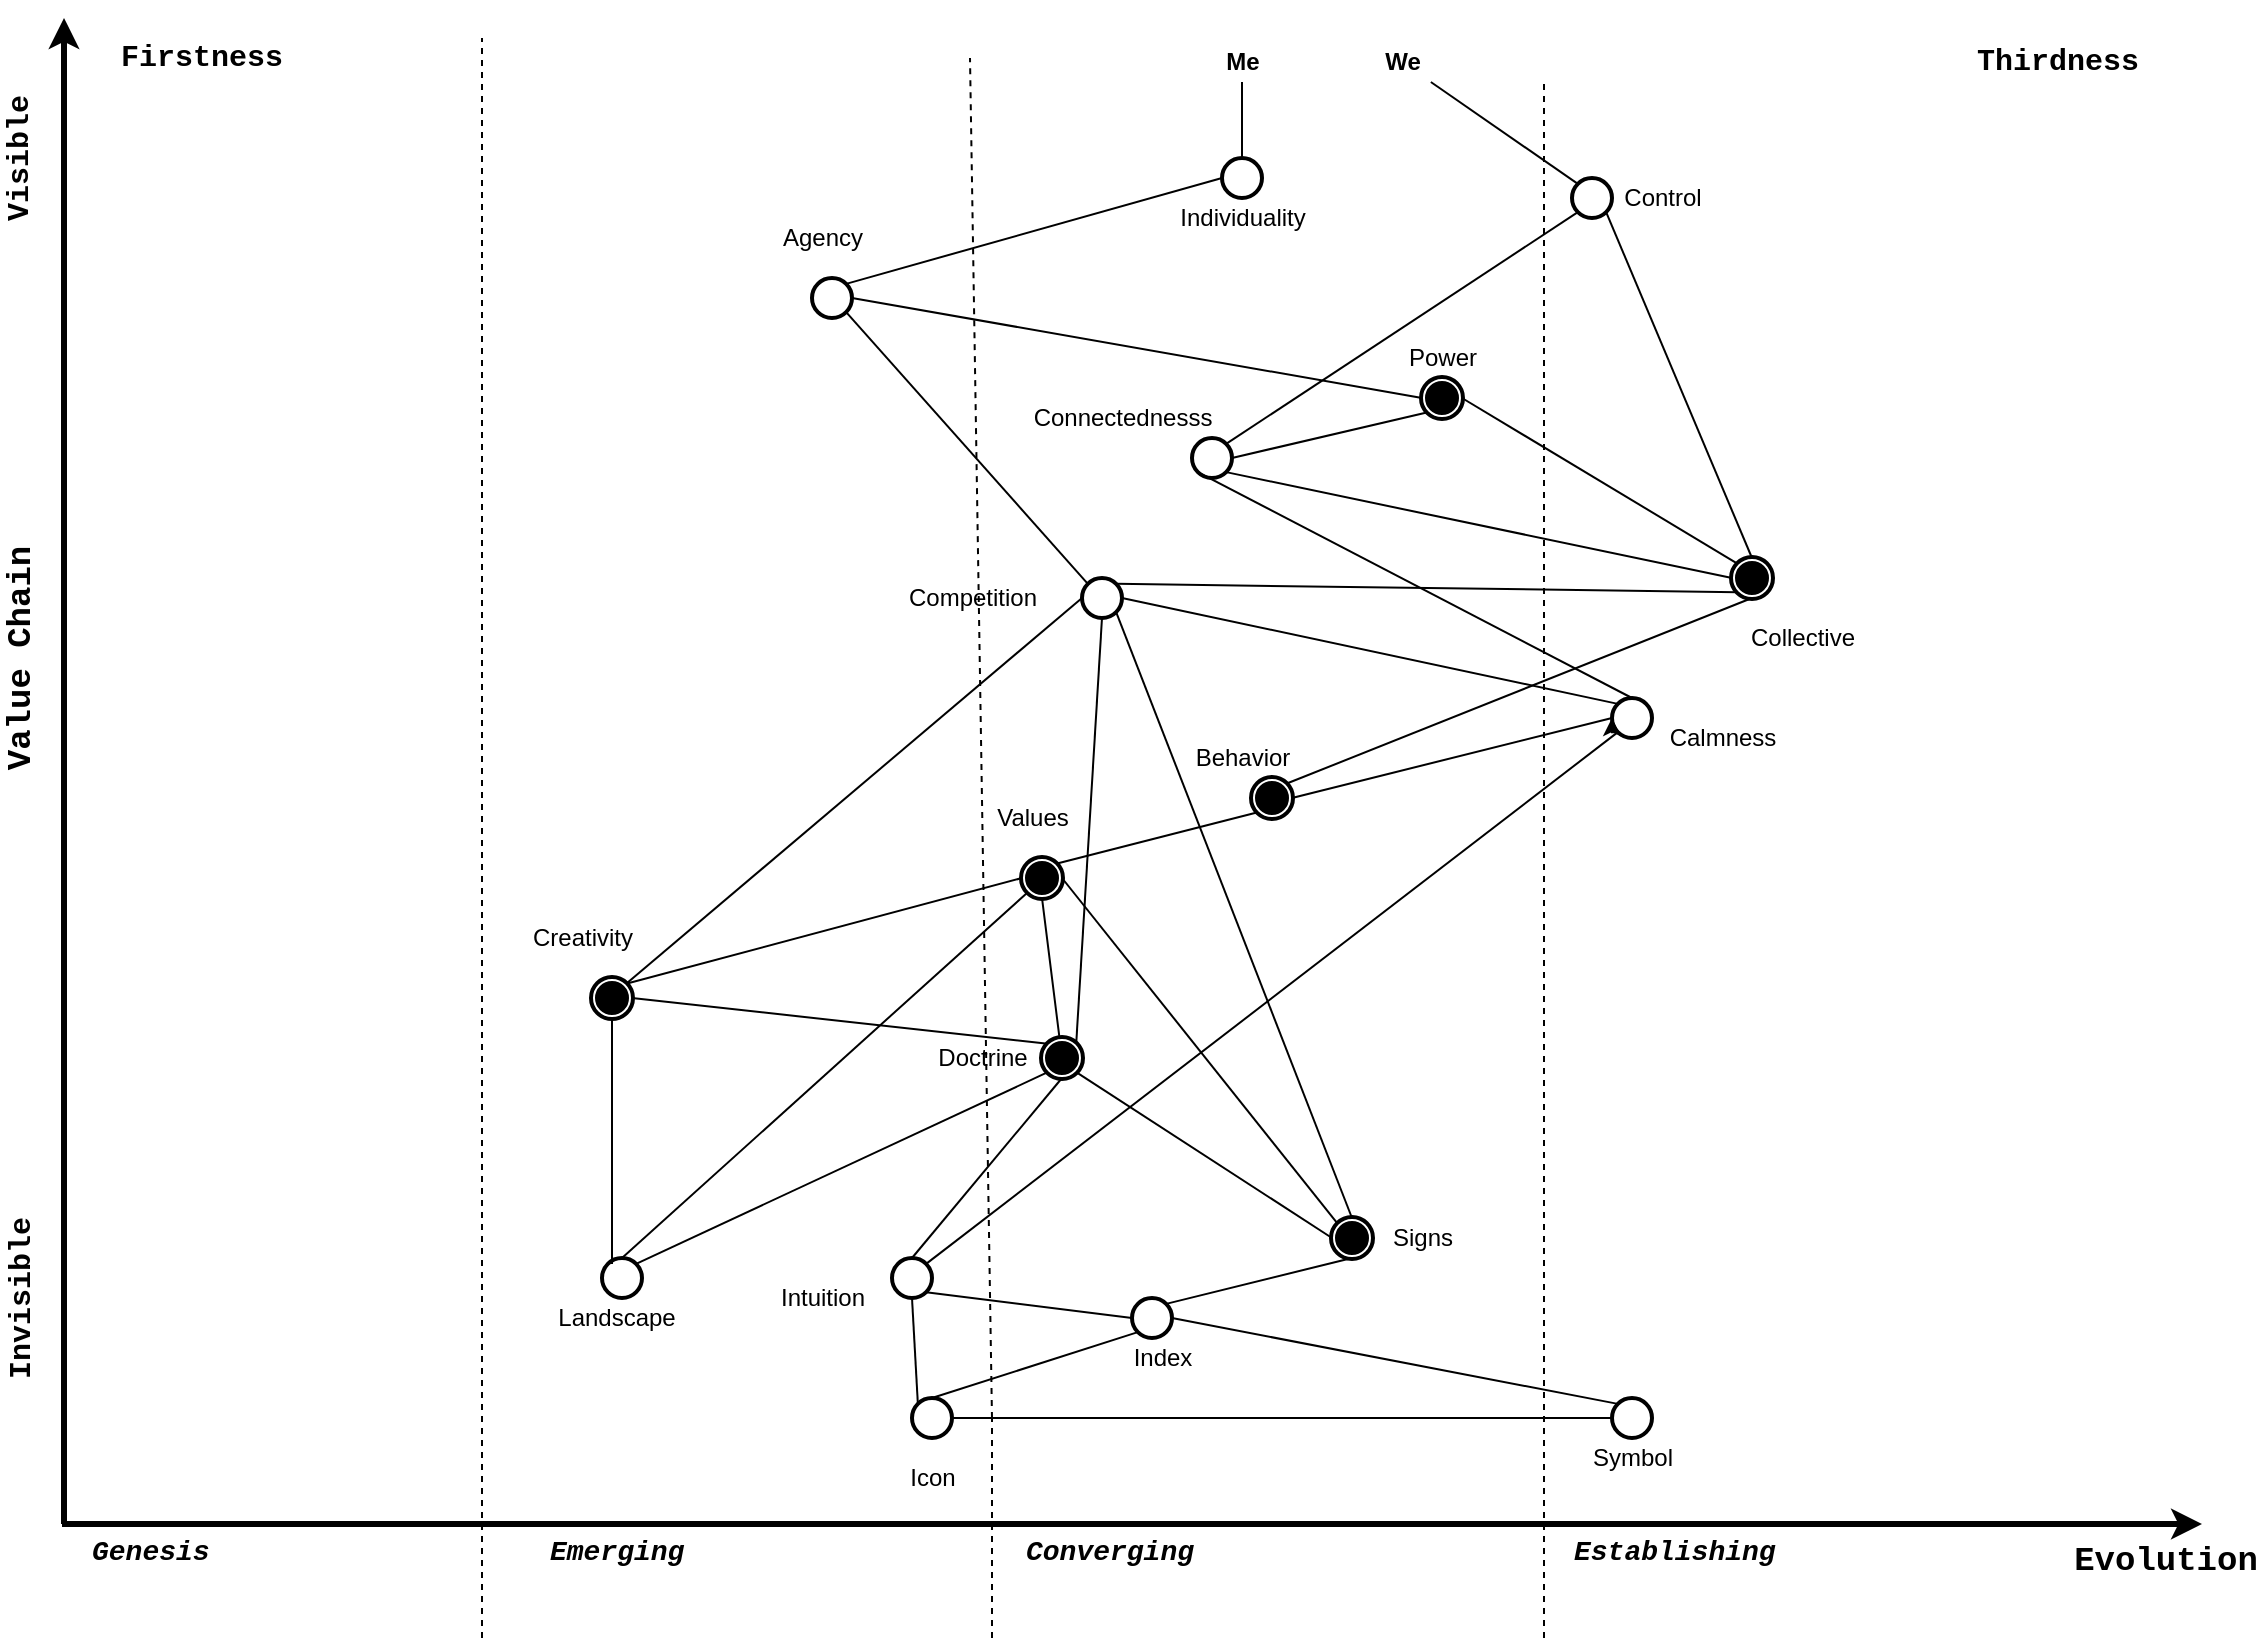 <mxfile version="13.10.2" type="github">
  <diagram id="SZ1D2dMNAJkDN81yvN-u" name="Page-1">
    <mxGraphModel dx="1779" dy="1548" grid="1" gridSize="10" guides="1" tooltips="1" connect="1" arrows="1" fold="1" page="1" pageScale="1" pageWidth="850" pageHeight="1100" math="0" shadow="0">
      <root>
        <mxCell id="0" />
        <mxCell id="1" parent="0" />
        <UserObject label="" tooltip="Wardley Mapping Canvas" id="ZytXiSbGGcMKnFnPFabf-16">
          <mxCell style="endArrow=none;dashed=1;html=1;strokeWidth=1;fontSize=26;strokeColor=#000000;" edge="1" parent="1">
            <mxGeometry width="50" height="50" relative="1" as="geometry">
              <mxPoint x="65" y="650.0" as="sourcePoint" />
              <mxPoint x="65" y="-150" as="targetPoint" />
            </mxGeometry>
          </mxCell>
        </UserObject>
        <mxCell id="ZytXiSbGGcMKnFnPFabf-17" value="" style="endArrow=none;dashed=1;html=1;strokeWidth=1;fontSize=26;strokeColor=#000000;" edge="1" parent="1">
          <mxGeometry width="50" height="50" relative="1" as="geometry">
            <mxPoint x="320" y="540" as="sourcePoint" />
            <mxPoint x="309.0" y="-140" as="targetPoint" />
          </mxGeometry>
        </mxCell>
        <mxCell id="ZytXiSbGGcMKnFnPFabf-18" value="" style="endArrow=none;dashed=1;html=1;strokeWidth=1;fontSize=26;strokeColor=#000000;" edge="1" parent="1">
          <mxGeometry width="50" height="50" relative="1" as="geometry">
            <mxPoint x="596.0" y="650.0" as="sourcePoint" />
            <mxPoint x="596.0" y="-130" as="targetPoint" />
          </mxGeometry>
        </mxCell>
        <mxCell id="ZytXiSbGGcMKnFnPFabf-19" value="" style="endArrow=classic;html=1;strokeWidth=3;fontSize=26;" edge="1" parent="1">
          <mxGeometry width="50" height="50" relative="1" as="geometry">
            <mxPoint x="-144" y="593.0" as="sourcePoint" />
            <mxPoint x="-144" y="-160" as="targetPoint" />
          </mxGeometry>
        </mxCell>
        <mxCell id="ZytXiSbGGcMKnFnPFabf-20" value="" style="endArrow=classic;html=1;strokeWidth=3;fontSize=26;" edge="1" parent="1">
          <mxGeometry width="50" height="50" relative="1" as="geometry">
            <mxPoint x="-145.0" y="593.0" as="sourcePoint" />
            <mxPoint x="925.0" y="593.0" as="targetPoint" />
          </mxGeometry>
        </mxCell>
        <mxCell id="ZytXiSbGGcMKnFnPFabf-21" value="&lt;i&gt;Genesis&lt;/i&gt;&lt;br style=&quot;font-size: 14px&quot;&gt;" style="text;html=1;strokeColor=none;fillColor=none;align=left;verticalAlign=top;whiteSpace=wrap;rounded=0;labelPosition=center;verticalLabelPosition=middle;fontFamily=Courier New;fontStyle=1;fontSize=14;" vertex="1" parent="1">
          <mxGeometry x="-132.0" y="592" width="136" height="28" as="geometry" />
        </mxCell>
        <mxCell id="ZytXiSbGGcMKnFnPFabf-22" value="&lt;i&gt;Emerging&lt;/i&gt;" style="text;html=1;strokeColor=none;fillColor=none;align=left;verticalAlign=top;whiteSpace=wrap;rounded=0;labelPosition=center;verticalLabelPosition=middle;fontFamily=Courier New;fontStyle=1;fontSize=14;" vertex="1" parent="1">
          <mxGeometry x="97.0" y="592" width="133" height="28" as="geometry" />
        </mxCell>
        <mxCell id="ZytXiSbGGcMKnFnPFabf-23" value="&lt;i&gt;Converging&lt;/i&gt;" style="text;html=1;strokeColor=none;fillColor=none;align=left;verticalAlign=top;whiteSpace=wrap;rounded=0;labelPosition=center;verticalLabelPosition=middle;fontFamily=Courier New;fontStyle=1;fontSize=14;" vertex="1" parent="1">
          <mxGeometry x="335.0" y="592" width="165" height="28" as="geometry" />
        </mxCell>
        <mxCell id="ZytXiSbGGcMKnFnPFabf-24" value="&lt;i&gt;Establishing&lt;/i&gt;" style="text;html=1;strokeColor=none;fillColor=none;align=left;verticalAlign=top;whiteSpace=wrap;rounded=0;labelPosition=center;verticalLabelPosition=middle;fontFamily=Courier New;fontStyle=1;fontSize=14;" vertex="1" parent="1">
          <mxGeometry x="609.0" y="592" width="201" height="28" as="geometry" />
        </mxCell>
        <mxCell id="ZytXiSbGGcMKnFnPFabf-25" value="Evolution" style="text;html=1;strokeColor=none;fillColor=none;align=center;verticalAlign=middle;whiteSpace=wrap;rounded=0;shadow=0;glass=0;comic=0;fontFamily=Courier New;fontSize=17;fontStyle=1" vertex="1" parent="1">
          <mxGeometry x="872" y="602.0" width="70" height="20" as="geometry" />
        </mxCell>
        <mxCell id="ZytXiSbGGcMKnFnPFabf-26" value="Firstness" style="text;html=1;strokeColor=none;fillColor=none;align=center;verticalAlign=middle;whiteSpace=wrap;rounded=0;shadow=0;glass=0;comic=0;fontFamily=Courier New;fontSize=15;fontStyle=1" vertex="1" parent="1">
          <mxGeometry x="-130" y="-150.0" width="110" height="20" as="geometry" />
        </mxCell>
        <mxCell id="ZytXiSbGGcMKnFnPFabf-27" value="Thirdness" style="text;html=1;strokeColor=none;fillColor=none;align=center;verticalAlign=middle;whiteSpace=wrap;rounded=0;shadow=0;glass=0;comic=0;fontFamily=Courier New;fontSize=15;fontStyle=1" vertex="1" parent="1">
          <mxGeometry x="798" y="-148.0" width="110" height="20" as="geometry" />
        </mxCell>
        <mxCell id="ZytXiSbGGcMKnFnPFabf-28" value="Value Chain" style="text;html=1;strokeColor=none;fillColor=none;align=center;verticalAlign=middle;whiteSpace=wrap;rounded=0;shadow=0;glass=0;comic=0;fontFamily=Courier New;fontSize=17;fontStyle=1;rotation=-90;" vertex="1" parent="1">
          <mxGeometry x="-230" y="150.0" width="130" height="20" as="geometry" />
        </mxCell>
        <mxCell id="ZytXiSbGGcMKnFnPFabf-29" value="Visible" style="text;html=1;strokeColor=none;fillColor=none;align=center;verticalAlign=middle;whiteSpace=wrap;rounded=0;shadow=0;glass=0;comic=0;fontFamily=Courier New;fontSize=15;fontStyle=1;rotation=-90;" vertex="1" parent="1">
          <mxGeometry x="-211" y="-100.0" width="90" height="20" as="geometry" />
        </mxCell>
        <mxCell id="ZytXiSbGGcMKnFnPFabf-30" value="Invisible" style="text;html=1;strokeColor=none;fillColor=none;align=center;verticalAlign=middle;whiteSpace=wrap;rounded=0;shadow=0;glass=0;comic=0;fontFamily=Courier New;fontSize=15;fontStyle=1;rotation=-90;" vertex="1" parent="1">
          <mxGeometry x="-210" y="470.0" width="90" height="20" as="geometry" />
        </mxCell>
        <UserObject label="" tooltip="Component" id="ZytXiSbGGcMKnFnPFabf-31">
          <mxCell style="ellipse;whiteSpace=wrap;html=1;aspect=fixed;strokeColor=#000000;fillColor=#ffffff;fontFamily=Helvetica;fontSize=13;align=center;strokeWidth=2;" vertex="1" parent="1">
            <mxGeometry x="610" y="-80" width="20" height="20" as="geometry" />
          </mxCell>
        </UserObject>
        <mxCell id="ZytXiSbGGcMKnFnPFabf-34" value="Control" style="text;html=1;align=center;verticalAlign=middle;resizable=0;points=[];autosize=1;" vertex="1" parent="1">
          <mxGeometry x="630" y="-80" width="50" height="20" as="geometry" />
        </mxCell>
        <UserObject label="" tooltip="Component" id="ZytXiSbGGcMKnFnPFabf-35">
          <mxCell style="ellipse;whiteSpace=wrap;html=1;aspect=fixed;strokeColor=#000000;fillColor=#ffffff;fontFamily=Helvetica;fontSize=13;align=center;strokeWidth=2;" vertex="1" parent="1">
            <mxGeometry x="435" y="-90" width="20" height="20" as="geometry" />
          </mxCell>
        </UserObject>
        <mxCell id="ZytXiSbGGcMKnFnPFabf-36" value="Individuality" style="text;html=1;align=center;verticalAlign=middle;resizable=0;points=[];autosize=1;" vertex="1" parent="1">
          <mxGeometry x="405" y="-70" width="80" height="20" as="geometry" />
        </mxCell>
        <mxCell id="ZytXiSbGGcMKnFnPFabf-39" value="Agency" style="text;html=1;align=center;verticalAlign=middle;resizable=0;points=[];autosize=1;" vertex="1" parent="1">
          <mxGeometry x="205" y="-60" width="60" height="20" as="geometry" />
        </mxCell>
        <UserObject label="" tooltip="Component" id="ZytXiSbGGcMKnFnPFabf-40">
          <mxCell style="ellipse;whiteSpace=wrap;html=1;aspect=fixed;strokeColor=#000000;fillColor=#ffffff;fontFamily=Helvetica;fontSize=13;align=center;strokeWidth=2;" vertex="1" parent="1">
            <mxGeometry x="420" y="50" width="20" height="20" as="geometry" />
          </mxCell>
        </UserObject>
        <mxCell id="ZytXiSbGGcMKnFnPFabf-41" value="Connectednesss" style="text;html=1;align=center;verticalAlign=middle;resizable=0;points=[];autosize=1;" vertex="1" parent="1">
          <mxGeometry x="335" y="30" width="100" height="20" as="geometry" />
        </mxCell>
        <mxCell id="ZytXiSbGGcMKnFnPFabf-44" value="" style="shape=mxgraph.bpmn.shape;html=1;verticalLabelPosition=bottom;labelBackgroundColor=#ffffff;verticalAlign=top;align=center;perimeter=ellipsePerimeter;outlineConnect=0;outline=end;symbol=terminate;rotation=0;fontStyle=1" vertex="1" parent="1">
          <mxGeometry x="690" y="110" width="20" height="20" as="geometry" />
        </mxCell>
        <mxCell id="ZytXiSbGGcMKnFnPFabf-45" value="Collective" style="text;html=1;align=center;verticalAlign=middle;resizable=0;points=[];autosize=1;" vertex="1" parent="1">
          <mxGeometry x="690" y="140" width="70" height="20" as="geometry" />
        </mxCell>
        <mxCell id="ZytXiSbGGcMKnFnPFabf-46" value="" style="shape=mxgraph.bpmn.shape;html=1;verticalLabelPosition=bottom;labelBackgroundColor=#ffffff;verticalAlign=top;align=center;perimeter=ellipsePerimeter;outlineConnect=0;outline=end;symbol=terminate;rotation=0;fontStyle=1" vertex="1" parent="1">
          <mxGeometry x="535" y="20" width="20" height="20" as="geometry" />
        </mxCell>
        <mxCell id="ZytXiSbGGcMKnFnPFabf-47" value="Power" style="text;html=1;align=center;verticalAlign=middle;resizable=0;points=[];autosize=1;" vertex="1" parent="1">
          <mxGeometry x="520" width="50" height="20" as="geometry" />
        </mxCell>
        <UserObject label="" tooltip="Component" id="ZytXiSbGGcMKnFnPFabf-48">
          <mxCell style="ellipse;whiteSpace=wrap;html=1;aspect=fixed;strokeColor=#000000;fillColor=#ffffff;fontFamily=Helvetica;fontSize=13;align=center;strokeWidth=2;" vertex="1" parent="1">
            <mxGeometry x="630" y="180" width="20" height="20" as="geometry" />
          </mxCell>
        </UserObject>
        <mxCell id="ZytXiSbGGcMKnFnPFabf-49" value="Calmness" style="text;html=1;align=center;verticalAlign=middle;resizable=0;points=[];autosize=1;" vertex="1" parent="1">
          <mxGeometry x="650" y="190" width="70" height="20" as="geometry" />
        </mxCell>
        <UserObject label="" tooltip="Component" id="ZytXiSbGGcMKnFnPFabf-50">
          <mxCell style="ellipse;whiteSpace=wrap;html=1;aspect=fixed;strokeColor=#000000;fillColor=#ffffff;fontFamily=Helvetica;fontSize=13;align=center;strokeWidth=2;" vertex="1" parent="1">
            <mxGeometry x="365" y="120" width="20" height="20" as="geometry" />
          </mxCell>
        </UserObject>
        <mxCell id="ZytXiSbGGcMKnFnPFabf-51" value="Competition" style="text;html=1;align=center;verticalAlign=middle;resizable=0;points=[];autosize=1;" vertex="1" parent="1">
          <mxGeometry x="270" y="120" width="80" height="20" as="geometry" />
        </mxCell>
        <mxCell id="ZytXiSbGGcMKnFnPFabf-53" value="Behavior" style="text;html=1;align=center;verticalAlign=middle;resizable=0;points=[];autosize=1;" vertex="1" parent="1">
          <mxGeometry x="415" y="200" width="60" height="20" as="geometry" />
        </mxCell>
        <mxCell id="ZytXiSbGGcMKnFnPFabf-55" value="Values" style="text;html=1;align=center;verticalAlign=middle;resizable=0;points=[];autosize=1;" vertex="1" parent="1">
          <mxGeometry x="315" y="230" width="50" height="20" as="geometry" />
        </mxCell>
        <mxCell id="ZytXiSbGGcMKnFnPFabf-56" value="" style="shape=mxgraph.bpmn.shape;html=1;verticalLabelPosition=bottom;labelBackgroundColor=#ffffff;verticalAlign=top;align=center;perimeter=ellipsePerimeter;outlineConnect=0;outline=end;symbol=terminate;rotation=0;fontStyle=1" vertex="1" parent="1">
          <mxGeometry x="450" y="220" width="20" height="20" as="geometry" />
        </mxCell>
        <mxCell id="ZytXiSbGGcMKnFnPFabf-57" value="" style="shape=mxgraph.bpmn.shape;html=1;verticalLabelPosition=bottom;labelBackgroundColor=#ffffff;verticalAlign=top;align=center;perimeter=ellipsePerimeter;outlineConnect=0;outline=end;symbol=terminate;rotation=0;fontStyle=1" vertex="1" parent="1">
          <mxGeometry x="335" y="260" width="20" height="20" as="geometry" />
        </mxCell>
        <mxCell id="ZytXiSbGGcMKnFnPFabf-58" value="" style="shape=mxgraph.bpmn.shape;html=1;verticalLabelPosition=bottom;labelBackgroundColor=#ffffff;verticalAlign=top;align=center;perimeter=ellipsePerimeter;outlineConnect=0;outline=end;symbol=terminate;rotation=0;fontStyle=1" vertex="1" parent="1">
          <mxGeometry x="120" y="320" width="20" height="20" as="geometry" />
        </mxCell>
        <mxCell id="ZytXiSbGGcMKnFnPFabf-59" value="Creativity" style="text;html=1;align=center;verticalAlign=middle;resizable=0;points=[];autosize=1;" vertex="1" parent="1">
          <mxGeometry x="80" y="290" width="70" height="20" as="geometry" />
        </mxCell>
        <mxCell id="ZytXiSbGGcMKnFnPFabf-60" value="" style="shape=mxgraph.bpmn.shape;html=1;verticalLabelPosition=bottom;labelBackgroundColor=#ffffff;verticalAlign=top;align=center;perimeter=ellipsePerimeter;outlineConnect=0;outline=end;symbol=terminate;rotation=0;fontStyle=1" vertex="1" parent="1">
          <mxGeometry x="345" y="350" width="20" height="20" as="geometry" />
        </mxCell>
        <mxCell id="ZytXiSbGGcMKnFnPFabf-61" value="Doctrine" style="text;html=1;align=center;verticalAlign=middle;resizable=0;points=[];autosize=1;" vertex="1" parent="1">
          <mxGeometry x="285" y="350" width="60" height="20" as="geometry" />
        </mxCell>
        <UserObject label="" tooltip="Component" id="ZytXiSbGGcMKnFnPFabf-62">
          <mxCell style="ellipse;whiteSpace=wrap;html=1;aspect=fixed;strokeColor=#000000;fillColor=#ffffff;fontFamily=Helvetica;fontSize=13;align=center;strokeWidth=2;" vertex="1" parent="1">
            <mxGeometry x="270" y="460" width="20" height="20" as="geometry" />
          </mxCell>
        </UserObject>
        <mxCell id="ZytXiSbGGcMKnFnPFabf-63" value="Intuition" style="text;html=1;align=center;verticalAlign=middle;resizable=0;points=[];autosize=1;" vertex="1" parent="1">
          <mxGeometry x="205" y="470" width="60" height="20" as="geometry" />
        </mxCell>
        <UserObject label="" tooltip="Component" id="ZytXiSbGGcMKnFnPFabf-64">
          <mxCell style="ellipse;whiteSpace=wrap;html=1;aspect=fixed;strokeColor=#000000;fillColor=#ffffff;fontFamily=Helvetica;fontSize=13;align=center;strokeWidth=2;" vertex="1" parent="1">
            <mxGeometry x="390" y="480" width="20" height="20" as="geometry" />
          </mxCell>
        </UserObject>
        <mxCell id="ZytXiSbGGcMKnFnPFabf-65" value="Landscape" style="text;html=1;align=center;verticalAlign=middle;resizable=0;points=[];autosize=1;" vertex="1" parent="1">
          <mxGeometry x="97" y="480" width="70" height="20" as="geometry" />
        </mxCell>
        <UserObject label="" tooltip="Component" id="ZytXiSbGGcMKnFnPFabf-66">
          <mxCell style="ellipse;whiteSpace=wrap;html=1;aspect=fixed;strokeColor=#000000;fillColor=#ffffff;fontFamily=Helvetica;fontSize=13;align=center;strokeWidth=2;" vertex="1" parent="1">
            <mxGeometry x="630" y="530" width="20" height="20" as="geometry" />
          </mxCell>
        </UserObject>
        <mxCell id="ZytXiSbGGcMKnFnPFabf-68" value="Symbol" style="text;html=1;align=center;verticalAlign=middle;resizable=0;points=[];autosize=1;" vertex="1" parent="1">
          <mxGeometry x="610" y="550" width="60" height="20" as="geometry" />
        </mxCell>
        <UserObject label="" tooltip="Component" id="ZytXiSbGGcMKnFnPFabf-69">
          <mxCell style="ellipse;whiteSpace=wrap;html=1;aspect=fixed;strokeColor=#000000;fillColor=#ffffff;fontFamily=Helvetica;fontSize=13;align=center;strokeWidth=2;" vertex="1" parent="1">
            <mxGeometry x="125" y="460" width="20" height="20" as="geometry" />
          </mxCell>
        </UserObject>
        <UserObject label="" tooltip="Component" id="ZytXiSbGGcMKnFnPFabf-76">
          <mxCell style="ellipse;whiteSpace=wrap;html=1;aspect=fixed;strokeColor=#000000;fillColor=#ffffff;fontFamily=Helvetica;fontSize=13;align=center;strokeWidth=2;" vertex="1" parent="1">
            <mxGeometry x="280" y="530" width="20" height="20" as="geometry" />
          </mxCell>
        </UserObject>
        <mxCell id="ZytXiSbGGcMKnFnPFabf-77" value="Icon" style="text;html=1;align=center;verticalAlign=middle;resizable=0;points=[];autosize=1;" vertex="1" parent="1">
          <mxGeometry x="270" y="560" width="40" height="20" as="geometry" />
        </mxCell>
        <mxCell id="ZytXiSbGGcMKnFnPFabf-82" value="" style="shape=mxgraph.bpmn.shape;html=1;verticalLabelPosition=bottom;labelBackgroundColor=#ffffff;verticalAlign=top;align=center;perimeter=ellipsePerimeter;outlineConnect=0;outline=end;symbol=terminate;rotation=0;fontStyle=1" vertex="1" parent="1">
          <mxGeometry x="490" y="440" width="20" height="20" as="geometry" />
        </mxCell>
        <mxCell id="ZytXiSbGGcMKnFnPFabf-85" value="Signs" style="text;html=1;align=center;verticalAlign=middle;resizable=0;points=[];autosize=1;" vertex="1" parent="1">
          <mxGeometry x="510" y="440" width="50" height="20" as="geometry" />
        </mxCell>
        <UserObject label="" tooltip="Interface / line of the present" id="ZytXiSbGGcMKnFnPFabf-86">
          <mxCell style="endArrow=none;html=1;strokeColor=#000000;strokeWidth=1;fontFamily=Courier New;fontSize=14;fontColor=#000000;entryX=1;entryY=0.5;entryDx=0;entryDy=0;exitX=0.145;exitY=0.145;exitDx=0;exitDy=0;exitPerimeter=0;" edge="1" parent="1" source="ZytXiSbGGcMKnFnPFabf-82" target="ZytXiSbGGcMKnFnPFabf-57">
            <mxGeometry width="50" height="50" relative="1" as="geometry">
              <mxPoint x="540" y="380" as="sourcePoint" />
              <mxPoint x="570" y="330" as="targetPoint" />
            </mxGeometry>
          </mxCell>
        </UserObject>
        <UserObject label="" tooltip="Interface / line of the present" id="ZytXiSbGGcMKnFnPFabf-87">
          <mxCell style="endArrow=none;html=1;strokeColor=#000000;strokeWidth=1;fontFamily=Courier New;fontSize=14;fontColor=#000000;entryX=0.5;entryY=1;entryDx=0;entryDy=0;" edge="1" parent="1" source="ZytXiSbGGcMKnFnPFabf-60" target="ZytXiSbGGcMKnFnPFabf-57">
            <mxGeometry width="50" height="50" relative="1" as="geometry">
              <mxPoint x="440" y="450" as="sourcePoint" />
              <mxPoint x="470" y="400" as="targetPoint" />
            </mxGeometry>
          </mxCell>
        </UserObject>
        <UserObject label="" tooltip="Interface / line of the present" id="ZytXiSbGGcMKnFnPFabf-89">
          <mxCell style="endArrow=none;html=1;strokeColor=#000000;strokeWidth=1;fontFamily=Courier New;fontSize=14;fontColor=#000000;entryX=1;entryY=0.5;entryDx=0;entryDy=0;exitX=0.145;exitY=0.145;exitDx=0;exitDy=0;exitPerimeter=0;" edge="1" parent="1" source="ZytXiSbGGcMKnFnPFabf-60" target="ZytXiSbGGcMKnFnPFabf-58">
            <mxGeometry width="50" height="50" relative="1" as="geometry">
              <mxPoint x="260" y="430" as="sourcePoint" />
              <mxPoint x="290" y="380" as="targetPoint" />
            </mxGeometry>
          </mxCell>
        </UserObject>
        <UserObject label="" tooltip="Interface / line of the present" id="ZytXiSbGGcMKnFnPFabf-90">
          <mxCell style="endArrow=none;html=1;strokeColor=#000000;strokeWidth=1;fontFamily=Courier New;fontSize=14;fontColor=#000000;exitX=0.855;exitY=0.145;exitDx=0;exitDy=0;exitPerimeter=0;entryX=0;entryY=0.5;entryDx=0;entryDy=0;" edge="1" parent="1" source="ZytXiSbGGcMKnFnPFabf-58" target="ZytXiSbGGcMKnFnPFabf-50">
            <mxGeometry width="50" height="50" relative="1" as="geometry">
              <mxPoint x="230" y="270" as="sourcePoint" />
              <mxPoint x="260" y="220" as="targetPoint" />
            </mxGeometry>
          </mxCell>
        </UserObject>
        <UserObject label="" tooltip="Interface / line of the present" id="ZytXiSbGGcMKnFnPFabf-91">
          <mxCell style="endArrow=none;html=1;strokeColor=#000000;strokeWidth=1;fontFamily=Courier New;fontSize=14;fontColor=#000000;entryX=1;entryY=1;entryDx=0;entryDy=0;exitX=0.5;exitY=0;exitDx=0;exitDy=0;" edge="1" parent="1" source="ZytXiSbGGcMKnFnPFabf-82" target="ZytXiSbGGcMKnFnPFabf-50">
            <mxGeometry width="50" height="50" relative="1" as="geometry">
              <mxPoint x="650" y="410" as="sourcePoint" />
              <mxPoint y="330" as="targetPoint" />
            </mxGeometry>
          </mxCell>
        </UserObject>
        <UserObject label="" tooltip="Interface / line of the present" id="ZytXiSbGGcMKnFnPFabf-92">
          <mxCell style="endArrow=none;html=1;strokeColor=#000000;strokeWidth=1;fontFamily=Courier New;fontSize=14;fontColor=#000000;entryX=0.5;entryY=1;entryDx=0;entryDy=0;exitX=0.855;exitY=0.145;exitDx=0;exitDy=0;exitPerimeter=0;" edge="1" parent="1" source="ZytXiSbGGcMKnFnPFabf-60" target="ZytXiSbGGcMKnFnPFabf-50">
            <mxGeometry width="50" height="50" relative="1" as="geometry">
              <mxPoint x="375" y="390" as="sourcePoint" />
              <mxPoint x="390" y="400" as="targetPoint" />
            </mxGeometry>
          </mxCell>
        </UserObject>
        <UserObject label="" tooltip="Interface / line of the present" id="ZytXiSbGGcMKnFnPFabf-94">
          <mxCell style="endArrow=none;html=1;strokeColor=#000000;strokeWidth=1;fontFamily=Courier New;fontSize=14;fontColor=#000000;entryX=0.855;entryY=0.855;entryDx=0;entryDy=0;entryPerimeter=0;exitX=0;exitY=0.5;exitDx=0;exitDy=0;" edge="1" parent="1" source="ZytXiSbGGcMKnFnPFabf-82" target="ZytXiSbGGcMKnFnPFabf-60">
            <mxGeometry width="50" height="50" relative="1" as="geometry">
              <mxPoint x="630" y="440" as="sourcePoint" />
              <mxPoint x="70" y="400" as="targetPoint" />
            </mxGeometry>
          </mxCell>
        </UserObject>
        <UserObject label="" tooltip="Interface / line of the present" id="ZytXiSbGGcMKnFnPFabf-95">
          <mxCell style="endArrow=none;html=1;strokeColor=#000000;strokeWidth=1;fontFamily=Courier New;fontSize=14;fontColor=#000000;entryX=0;entryY=1;entryDx=0;entryDy=0;exitX=1;exitY=0;exitDx=0;exitDy=0;" edge="1" parent="1" source="ZytXiSbGGcMKnFnPFabf-62" target="ZytXiSbGGcMKnFnPFabf-48">
            <mxGeometry width="50" height="50" relative="1" as="geometry">
              <mxPoint x="100" y="300" as="sourcePoint" />
              <mxPoint x="130" y="250" as="targetPoint" />
            </mxGeometry>
          </mxCell>
        </UserObject>
        <UserObject label="" tooltip="Interface / line of the present" id="ZytXiSbGGcMKnFnPFabf-96">
          <mxCell style="endArrow=none;html=1;strokeColor=#000000;strokeWidth=1;fontFamily=Courier New;fontSize=14;fontColor=#000000;exitX=1;exitY=0.5;exitDx=0;exitDy=0;entryX=0;entryY=0.5;entryDx=0;entryDy=0;" edge="1" parent="1" source="ZytXiSbGGcMKnFnPFabf-56" target="ZytXiSbGGcMKnFnPFabf-48">
            <mxGeometry width="50" height="50" relative="1" as="geometry">
              <mxPoint x="150" y="230" as="sourcePoint" />
              <mxPoint x="350" y="130" as="targetPoint" />
            </mxGeometry>
          </mxCell>
        </UserObject>
        <UserObject label="" tooltip="Interface / line of the present" id="ZytXiSbGGcMKnFnPFabf-97">
          <mxCell style="endArrow=none;html=1;strokeColor=#000000;strokeWidth=1;fontFamily=Courier New;fontSize=14;fontColor=#000000;exitX=0;exitY=0;exitDx=0;exitDy=0;entryX=1;entryY=0.5;entryDx=0;entryDy=0;" edge="1" parent="1" source="ZytXiSbGGcMKnFnPFabf-48" target="ZytXiSbGGcMKnFnPFabf-50">
            <mxGeometry width="50" height="50" relative="1" as="geometry">
              <mxPoint x="110" y="230" as="sourcePoint" />
              <mxPoint x="390" y="130" as="targetPoint" />
            </mxGeometry>
          </mxCell>
        </UserObject>
        <UserObject label="" tooltip="Interface / line of the present" id="ZytXiSbGGcMKnFnPFabf-105">
          <mxCell style="endArrow=none;html=1;strokeColor=#000000;strokeWidth=1;fontFamily=Courier New;fontSize=14;fontColor=#000000;entryX=1;entryY=0.5;entryDx=0;entryDy=0;exitX=0.145;exitY=0.145;exitDx=0;exitDy=0;exitPerimeter=0;" edge="1" parent="1" source="ZytXiSbGGcMKnFnPFabf-44" target="ZytXiSbGGcMKnFnPFabf-46">
            <mxGeometry width="50" height="50" relative="1" as="geometry">
              <mxPoint x="160" y="150" as="sourcePoint" />
              <mxPoint x="190" y="100" as="targetPoint" />
            </mxGeometry>
          </mxCell>
        </UserObject>
        <UserObject label="" tooltip="Interface / line of the present" id="ZytXiSbGGcMKnFnPFabf-106">
          <mxCell style="endArrow=none;html=1;strokeColor=#000000;strokeWidth=1;fontFamily=Courier New;fontSize=14;fontColor=#000000;exitX=0;exitY=0.5;exitDx=0;exitDy=0;entryX=1;entryY=0.5;entryDx=0;entryDy=0;" edge="1" parent="1" source="ZytXiSbGGcMKnFnPFabf-46" target="ZytXiSbGGcMKnFnPFabf-38">
            <mxGeometry width="50" height="50" relative="1" as="geometry">
              <mxPoint x="470" y="20" as="sourcePoint" />
              <mxPoint x="247" y="10" as="targetPoint" />
            </mxGeometry>
          </mxCell>
        </UserObject>
        <UserObject label="" tooltip="Interface / line of the present" id="ZytXiSbGGcMKnFnPFabf-107">
          <mxCell style="endArrow=none;html=1;strokeColor=#000000;strokeWidth=1;fontFamily=Courier New;fontSize=14;fontColor=#000000;entryX=0;entryY=1;entryDx=0;entryDy=0;exitX=1;exitY=0;exitDx=0;exitDy=0;" edge="1" parent="1" source="ZytXiSbGGcMKnFnPFabf-40" target="ZytXiSbGGcMKnFnPFabf-31">
            <mxGeometry width="50" height="50" relative="1" as="geometry">
              <mxPoint x="290" y="-20" as="sourcePoint" />
              <mxPoint x="320" y="-70" as="targetPoint" />
            </mxGeometry>
          </mxCell>
        </UserObject>
        <UserObject label="" tooltip="Interface / line of the present" id="ZytXiSbGGcMKnFnPFabf-108">
          <mxCell style="endArrow=none;html=1;strokeColor=#000000;strokeWidth=1;fontFamily=Courier New;fontSize=14;fontColor=#000000;entryX=1;entryY=1;entryDx=0;entryDy=0;exitX=0.5;exitY=0;exitDx=0;exitDy=0;" edge="1" parent="1" source="ZytXiSbGGcMKnFnPFabf-44" target="ZytXiSbGGcMKnFnPFabf-31">
            <mxGeometry width="50" height="50" relative="1" as="geometry">
              <mxPoint x="780" y="120" as="sourcePoint" />
              <mxPoint x="810" y="70" as="targetPoint" />
            </mxGeometry>
          </mxCell>
        </UserObject>
        <UserObject label="" tooltip="Interface / line of the present" id="ZytXiSbGGcMKnFnPFabf-111">
          <mxCell style="endArrow=none;html=1;strokeColor=#000000;strokeWidth=1;fontFamily=Courier New;fontSize=14;fontColor=#000000;entryX=1;entryY=1;entryDx=0;entryDy=0;exitX=0;exitY=0.5;exitDx=0;exitDy=0;" edge="1" parent="1" source="ZytXiSbGGcMKnFnPFabf-44" target="ZytXiSbGGcMKnFnPFabf-40">
            <mxGeometry width="50" height="50" relative="1" as="geometry">
              <mxPoint x="620" y="290" as="sourcePoint" />
              <mxPoint x="650" y="240" as="targetPoint" />
            </mxGeometry>
          </mxCell>
        </UserObject>
        <UserObject label="" tooltip="Interface / line of the present" id="ZytXiSbGGcMKnFnPFabf-112">
          <mxCell style="endArrow=none;html=1;strokeColor=#000000;strokeWidth=1;fontFamily=Courier New;fontSize=14;fontColor=#000000;entryX=1;entryY=0;entryDx=0;entryDy=0;exitX=0;exitY=0.5;exitDx=0;exitDy=0;" edge="1" parent="1" source="ZytXiSbGGcMKnFnPFabf-35" target="ZytXiSbGGcMKnFnPFabf-38">
            <mxGeometry width="50" height="50" relative="1" as="geometry">
              <mxPoint x="120" y="20" as="sourcePoint" />
              <mxPoint x="150" y="-30" as="targetPoint" />
            </mxGeometry>
          </mxCell>
        </UserObject>
        <mxCell id="ZytXiSbGGcMKnFnPFabf-115" value="&lt;b&gt;Me&lt;/b&gt;" style="text;html=1;align=center;verticalAlign=middle;resizable=0;points=[];autosize=1;" vertex="1" parent="1">
          <mxGeometry x="430" y="-148" width="30" height="20" as="geometry" />
        </mxCell>
        <mxCell id="ZytXiSbGGcMKnFnPFabf-116" value="&lt;b&gt;We&lt;/b&gt;" style="text;html=1;align=center;verticalAlign=middle;resizable=0;points=[];autosize=1;" vertex="1" parent="1">
          <mxGeometry x="510" y="-148" width="30" height="20" as="geometry" />
        </mxCell>
        <UserObject label="" tooltip="Interface / line of the present" id="ZytXiSbGGcMKnFnPFabf-117">
          <mxCell style="endArrow=none;html=1;strokeColor=#000000;strokeWidth=1;fontFamily=Courier New;fontSize=14;fontColor=#000000;exitX=0.5;exitY=0;exitDx=0;exitDy=0;" edge="1" parent="1" source="ZytXiSbGGcMKnFnPFabf-35" target="ZytXiSbGGcMKnFnPFabf-115">
            <mxGeometry width="50" height="50" relative="1" as="geometry">
              <mxPoint x="230" y="-50" as="sourcePoint" />
              <mxPoint x="260" y="-100" as="targetPoint" />
            </mxGeometry>
          </mxCell>
        </UserObject>
        <UserObject label="" tooltip="Interface / line of the present" id="ZytXiSbGGcMKnFnPFabf-118">
          <mxCell style="endArrow=none;html=1;strokeColor=#000000;strokeWidth=1;fontFamily=Courier New;fontSize=14;fontColor=#000000;exitX=0;exitY=0;exitDx=0;exitDy=0;" edge="1" parent="1" source="ZytXiSbGGcMKnFnPFabf-31" target="ZytXiSbGGcMKnFnPFabf-116">
            <mxGeometry width="50" height="50" relative="1" as="geometry">
              <mxPoint x="330" y="30" as="sourcePoint" />
              <mxPoint x="360" y="-20" as="targetPoint" />
            </mxGeometry>
          </mxCell>
        </UserObject>
        <UserObject label="" tooltip="Component" id="ZytXiSbGGcMKnFnPFabf-38">
          <mxCell style="ellipse;whiteSpace=wrap;html=1;aspect=fixed;strokeColor=#000000;fillColor=#ffffff;fontFamily=Helvetica;fontSize=13;align=center;strokeWidth=2;" vertex="1" parent="1">
            <mxGeometry x="230" y="-30" width="20" height="20" as="geometry" />
          </mxCell>
        </UserObject>
        <UserObject label="" tooltip="Interface / line of the present" id="ZytXiSbGGcMKnFnPFabf-125">
          <mxCell style="endArrow=none;html=1;strokeColor=#000000;strokeWidth=1;fontFamily=Courier New;fontSize=14;fontColor=#000000;exitX=0;exitY=0;exitDx=0;exitDy=0;entryX=1;entryY=1;entryDx=0;entryDy=0;" edge="1" parent="1" source="ZytXiSbGGcMKnFnPFabf-50" target="ZytXiSbGGcMKnFnPFabf-38">
            <mxGeometry width="50" height="50" relative="1" as="geometry">
              <mxPoint x="492.929" y="102.929" as="sourcePoint" />
              <mxPoint x="250" y="-30" as="targetPoint" />
            </mxGeometry>
          </mxCell>
        </UserObject>
        <UserObject label="" tooltip="Interface / line of the present" id="ZytXiSbGGcMKnFnPFabf-127">
          <mxCell style="endArrow=none;html=1;strokeColor=#000000;strokeWidth=1;fontFamily=Courier New;fontSize=14;fontColor=#000000;entryX=0.145;entryY=0.855;entryDx=0;entryDy=0;entryPerimeter=0;exitX=1;exitY=0;exitDx=0;exitDy=0;" edge="1" parent="1" source="ZytXiSbGGcMKnFnPFabf-50" target="ZytXiSbGGcMKnFnPFabf-44">
            <mxGeometry width="50" height="50" relative="1" as="geometry">
              <mxPoint x="490" y="130" as="sourcePoint" />
              <mxPoint x="680" y="120" as="targetPoint" />
            </mxGeometry>
          </mxCell>
        </UserObject>
        <UserObject label="" tooltip="Interface / line of the present" id="ZytXiSbGGcMKnFnPFabf-128">
          <mxCell style="endArrow=none;html=1;strokeColor=#000000;strokeWidth=1;fontFamily=Courier New;fontSize=14;fontColor=#000000;entryX=0.145;entryY=0.855;entryDx=0;entryDy=0;entryPerimeter=0;exitX=1;exitY=0;exitDx=0;exitDy=0;" edge="1" parent="1" source="ZytXiSbGGcMKnFnPFabf-69" target="ZytXiSbGGcMKnFnPFabf-60">
            <mxGeometry width="50" height="50" relative="1" as="geometry">
              <mxPoint x="90" y="540" as="sourcePoint" />
              <mxPoint x="120" y="490" as="targetPoint" />
            </mxGeometry>
          </mxCell>
        </UserObject>
        <UserObject label="" tooltip="Interface / line of the present" id="ZytXiSbGGcMKnFnPFabf-129">
          <mxCell style="endArrow=none;html=1;strokeColor=#000000;strokeWidth=1;fontFamily=Courier New;fontSize=14;fontColor=#000000;entryX=0.5;entryY=1;entryDx=0;entryDy=0;" edge="1" parent="1" target="ZytXiSbGGcMKnFnPFabf-58">
            <mxGeometry width="50" height="50" relative="1" as="geometry">
              <mxPoint x="130" y="463" as="sourcePoint" />
              <mxPoint x="-20" y="370" as="targetPoint" />
            </mxGeometry>
          </mxCell>
        </UserObject>
        <UserObject label="" tooltip="Interface / line of the present" id="ZytXiSbGGcMKnFnPFabf-130">
          <mxCell style="endArrow=none;html=1;strokeColor=#000000;strokeWidth=1;fontFamily=Courier New;fontSize=14;fontColor=#000000;entryX=0;entryY=0.5;entryDx=0;entryDy=0;exitX=0.855;exitY=0.145;exitDx=0;exitDy=0;exitPerimeter=0;" edge="1" parent="1" source="ZytXiSbGGcMKnFnPFabf-58" target="ZytXiSbGGcMKnFnPFabf-57">
            <mxGeometry width="50" height="50" relative="1" as="geometry">
              <mxPoint x="210" y="430" as="sourcePoint" />
              <mxPoint x="240" y="380" as="targetPoint" />
            </mxGeometry>
          </mxCell>
        </UserObject>
        <UserObject label="" tooltip="Interface / line of the present" id="ZytXiSbGGcMKnFnPFabf-131">
          <mxCell style="endArrow=none;html=1;strokeColor=#000000;strokeWidth=1;fontFamily=Courier New;fontSize=14;fontColor=#000000;entryX=0.145;entryY=0.855;entryDx=0;entryDy=0;exitX=0.855;exitY=0.145;exitDx=0;exitDy=0;exitPerimeter=0;entryPerimeter=0;" edge="1" parent="1" source="ZytXiSbGGcMKnFnPFabf-57" target="ZytXiSbGGcMKnFnPFabf-56">
            <mxGeometry width="50" height="50" relative="1" as="geometry">
              <mxPoint x="360" y="260" as="sourcePoint" />
              <mxPoint y="310" as="targetPoint" />
            </mxGeometry>
          </mxCell>
        </UserObject>
        <UserObject label="" tooltip="Interface / line of the present" id="ZytXiSbGGcMKnFnPFabf-140">
          <mxCell style="endArrow=none;html=1;strokeColor=#000000;strokeWidth=1;fontFamily=Courier New;fontSize=14;fontColor=#000000;entryX=0.5;entryY=0;entryDx=0;entryDy=0;exitX=0.5;exitY=1;exitDx=0;exitDy=0;" edge="1" parent="1" source="ZytXiSbGGcMKnFnPFabf-60" target="ZytXiSbGGcMKnFnPFabf-62">
            <mxGeometry width="50" height="50" relative="1" as="geometry">
              <mxPoint x="10" y="460" as="sourcePoint" />
              <mxPoint x="40" y="410" as="targetPoint" />
            </mxGeometry>
          </mxCell>
        </UserObject>
        <UserObject label="" tooltip="Interface / line of the present" id="ZytXiSbGGcMKnFnPFabf-141">
          <mxCell style="endArrow=none;html=1;strokeColor=#000000;strokeWidth=1;fontFamily=Courier New;fontSize=14;fontColor=#000000;entryX=0.5;entryY=1;entryDx=0;entryDy=0;exitX=0;exitY=0;exitDx=0;exitDy=0;" edge="1" parent="1" source="ZytXiSbGGcMKnFnPFabf-76" target="ZytXiSbGGcMKnFnPFabf-62">
            <mxGeometry width="50" height="50" relative="1" as="geometry">
              <mxPoint x="184" y="510" as="sourcePoint" />
              <mxPoint x="120" y="450" as="targetPoint" />
            </mxGeometry>
          </mxCell>
        </UserObject>
        <UserObject label="" tooltip="Interface / line of the present" id="ZytXiSbGGcMKnFnPFabf-142">
          <mxCell style="endArrow=none;html=1;strokeColor=#000000;strokeWidth=1;fontFamily=Courier New;fontSize=14;fontColor=#000000;entryX=1;entryY=1;entryDx=0;entryDy=0;exitX=0;exitY=0.5;exitDx=0;exitDy=0;" edge="1" parent="1" source="ZytXiSbGGcMKnFnPFabf-64" target="ZytXiSbGGcMKnFnPFabf-62">
            <mxGeometry width="50" height="50" relative="1" as="geometry">
              <mxPoint x="130" y="540" as="sourcePoint" />
              <mxPoint x="160" y="490" as="targetPoint" />
              <Array as="points" />
            </mxGeometry>
          </mxCell>
        </UserObject>
        <mxCell id="ZytXiSbGGcMKnFnPFabf-75" value="Index" style="text;html=1;align=center;verticalAlign=middle;resizable=0;points=[];autosize=1;" vertex="1" parent="1">
          <mxGeometry x="385" y="500" width="40" height="20" as="geometry" />
        </mxCell>
        <mxCell id="ZytXiSbGGcMKnFnPFabf-143" value="" style="endArrow=none;dashed=1;html=1;strokeWidth=1;fontSize=26;strokeColor=#000000;" edge="1" parent="1">
          <mxGeometry width="50" height="50" relative="1" as="geometry">
            <mxPoint x="320" y="650" as="sourcePoint" />
            <mxPoint x="320" y="540" as="targetPoint" />
          </mxGeometry>
        </mxCell>
        <UserObject label="" tooltip="Interface / line of the present" id="ZytXiSbGGcMKnFnPFabf-145">
          <mxCell style="endArrow=none;html=1;strokeColor=#000000;strokeWidth=1;fontFamily=Courier New;fontSize=14;fontColor=#000000;entryX=1;entryY=0.5;entryDx=0;entryDy=0;exitX=0;exitY=0;exitDx=0;exitDy=0;" edge="1" parent="1" source="ZytXiSbGGcMKnFnPFabf-66" target="ZytXiSbGGcMKnFnPFabf-64">
            <mxGeometry width="50" height="50" relative="1" as="geometry">
              <mxPoint x="640" y="520" as="sourcePoint" />
              <mxPoint x="280" y="540" as="targetPoint" />
            </mxGeometry>
          </mxCell>
        </UserObject>
        <UserObject label="" tooltip="Interface / line of the present" id="ZytXiSbGGcMKnFnPFabf-146">
          <mxCell style="endArrow=none;html=1;strokeColor=#000000;strokeWidth=1;fontFamily=Courier New;fontSize=14;fontColor=#000000;entryX=1;entryY=0.5;entryDx=0;entryDy=0;exitX=0;exitY=0.5;exitDx=0;exitDy=0;" edge="1" parent="1" source="ZytXiSbGGcMKnFnPFabf-66" target="ZytXiSbGGcMKnFnPFabf-76">
            <mxGeometry width="50" height="50" relative="1" as="geometry">
              <mxPoint x="230" y="590" as="sourcePoint" />
              <mxPoint x="260" y="540" as="targetPoint" />
            </mxGeometry>
          </mxCell>
        </UserObject>
        <UserObject label="" tooltip="Interface / line of the present" id="ZytXiSbGGcMKnFnPFabf-147">
          <mxCell style="endArrow=none;html=1;strokeColor=#000000;strokeWidth=1;fontFamily=Courier New;fontSize=14;fontColor=#000000;entryX=0.5;entryY=1;entryDx=0;entryDy=0;exitX=1;exitY=0;exitDx=0;exitDy=0;" edge="1" parent="1" source="ZytXiSbGGcMKnFnPFabf-64" target="ZytXiSbGGcMKnFnPFabf-82">
            <mxGeometry width="50" height="50" relative="1" as="geometry">
              <mxPoint x="440" y="490" as="sourcePoint" />
              <mxPoint x="470" y="440" as="targetPoint" />
            </mxGeometry>
          </mxCell>
        </UserObject>
        <UserObject label="" tooltip="Interface / line of the present" id="ZytXiSbGGcMKnFnPFabf-149">
          <mxCell style="endArrow=none;html=1;strokeColor=#000000;strokeWidth=1;fontFamily=Courier New;fontSize=14;fontColor=#000000;entryX=0;entryY=1;entryDx=0;entryDy=0;exitX=0.5;exitY=0;exitDx=0;exitDy=0;" edge="1" parent="1" source="ZytXiSbGGcMKnFnPFabf-76" target="ZytXiSbGGcMKnFnPFabf-64">
            <mxGeometry width="50" height="50" relative="1" as="geometry">
              <mxPoint x="50" y="510" as="sourcePoint" />
              <mxPoint x="80" y="460" as="targetPoint" />
            </mxGeometry>
          </mxCell>
        </UserObject>
        <UserObject label="" tooltip="Interface / line of the present" id="ZytXiSbGGcMKnFnPFabf-156">
          <mxCell style="endArrow=none;html=1;strokeColor=#000000;strokeWidth=1;fontFamily=Courier New;fontSize=14;fontColor=#000000;exitX=0.855;exitY=0.145;exitDx=0;exitDy=0;exitPerimeter=0;" edge="1" parent="1" source="ZytXiSbGGcMKnFnPFabf-56">
            <mxGeometry width="50" height="50" relative="1" as="geometry">
              <mxPoint x="130" y="220" as="sourcePoint" />
              <mxPoint x="700" y="130" as="targetPoint" />
            </mxGeometry>
          </mxCell>
        </UserObject>
        <UserObject label="" tooltip="Interface / line of the present" id="ZytXiSbGGcMKnFnPFabf-157">
          <mxCell style="endArrow=none;html=1;strokeColor=#000000;strokeWidth=1;fontFamily=Courier New;fontSize=14;fontColor=#000000;entryX=0;entryY=1;entryDx=0;entryDy=0;exitX=0.5;exitY=0;exitDx=0;exitDy=0;" edge="1" parent="1" source="ZytXiSbGGcMKnFnPFabf-48" target="ZytXiSbGGcMKnFnPFabf-40">
            <mxGeometry width="50" height="50" relative="1" as="geometry">
              <mxPoint x="650" y="240" as="sourcePoint" />
              <mxPoint x="130" y="140" as="targetPoint" />
            </mxGeometry>
          </mxCell>
        </UserObject>
        <UserObject label="" tooltip="Interface / line of the present" id="ZytXiSbGGcMKnFnPFabf-158">
          <mxCell style="endArrow=none;html=1;strokeColor=#000000;strokeWidth=1;fontFamily=Courier New;fontSize=14;fontColor=#000000;entryX=0.145;entryY=0.855;entryDx=0;entryDy=0;entryPerimeter=0;exitX=1;exitY=0.5;exitDx=0;exitDy=0;" edge="1" parent="1" source="ZytXiSbGGcMKnFnPFabf-40" target="ZytXiSbGGcMKnFnPFabf-46">
            <mxGeometry width="50" height="50" relative="1" as="geometry">
              <mxPoint x="110" y="180" as="sourcePoint" />
              <mxPoint x="140" y="130" as="targetPoint" />
            </mxGeometry>
          </mxCell>
        </UserObject>
        <UserObject label="" tooltip="Interface / line of the present" id="ZytXiSbGGcMKnFnPFabf-159">
          <mxCell style="endArrow=none;html=1;strokeColor=#000000;strokeWidth=1;fontFamily=Courier New;fontSize=14;fontColor=#000000;entryX=0.145;entryY=0.855;entryDx=0;entryDy=0;entryPerimeter=0;exitX=0.5;exitY=0;exitDx=0;exitDy=0;" edge="1" parent="1" source="ZytXiSbGGcMKnFnPFabf-69" target="ZytXiSbGGcMKnFnPFabf-57">
            <mxGeometry width="50" height="50" relative="1" as="geometry">
              <mxPoint x="10" y="480" as="sourcePoint" />
              <mxPoint x="40" y="430" as="targetPoint" />
            </mxGeometry>
          </mxCell>
        </UserObject>
        <mxCell id="ZytXiSbGGcMKnFnPFabf-161" style="edgeStyle=orthogonalEdgeStyle;rounded=0;orthogonalLoop=1;jettySize=auto;html=1;exitX=0;exitY=1;exitDx=0;exitDy=0;entryX=0;entryY=0.5;entryDx=0;entryDy=0;" edge="1" parent="1" source="ZytXiSbGGcMKnFnPFabf-48" target="ZytXiSbGGcMKnFnPFabf-48">
          <mxGeometry relative="1" as="geometry" />
        </mxCell>
      </root>
    </mxGraphModel>
  </diagram>
</mxfile>
